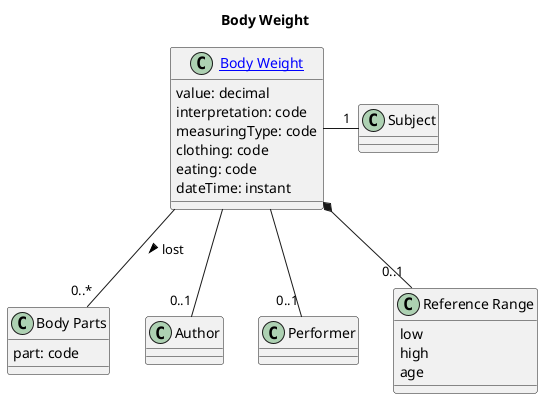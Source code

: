 @startuml


title Body Weight

class "[[StructureDefinition-BodyWeight.html Body Weight]]" as bw {
    value: decimal
    interpretation: code
    measuringType: code
    clothing: code
    eating: code
    dateTime: instant
}

class "Body Parts" as bp {
    part: code
}

class "Subject" as pat
class "Author" as aut
class "Performer" as perf

class "Reference Range" as rr {
    low
    high
    age
}

bw -right- "1" pat
bw -- "0..1" aut
bw -- "0..1" perf 

bw *-- "0..1" rr

bw -- "0..*" bp : lost >

@enduml